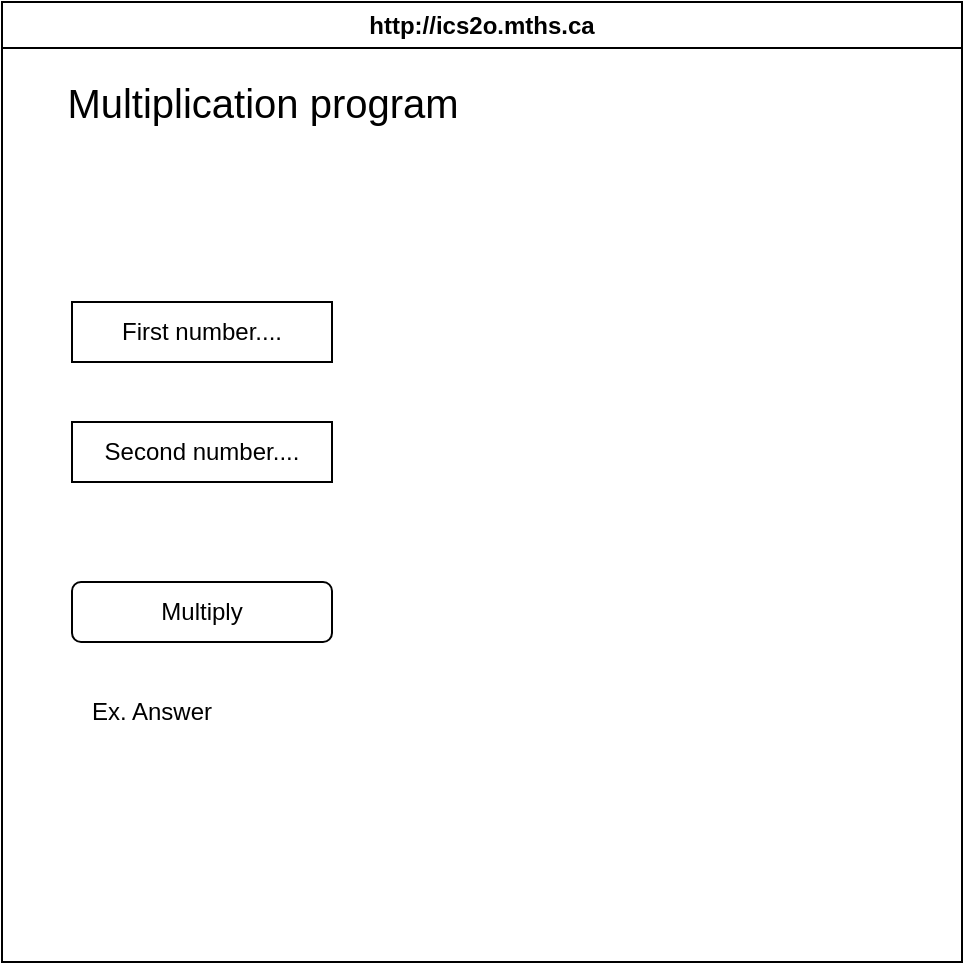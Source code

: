 <mxfile>
    <diagram id="HIP3nbAZw_EuaXWnEj3U" name="Page-1">
        <mxGraphModel dx="606" dy="562" grid="1" gridSize="10" guides="1" tooltips="1" connect="1" arrows="1" fold="1" page="1" pageScale="1" pageWidth="850" pageHeight="1100" math="0" shadow="0">
            <root>
                <mxCell id="0"/>
                <mxCell id="1" parent="0"/>
                <mxCell id="7" value="http://ics2o.mths.ca" style="swimlane;whiteSpace=wrap;html=1;" parent="1" vertex="1">
                    <mxGeometry x="20" y="10" width="480" height="480" as="geometry"/>
                </mxCell>
                <mxCell id="9" value="First number...." style="rounded=0;whiteSpace=wrap;html=1;" parent="7" vertex="1">
                    <mxGeometry x="35" y="150" width="130" height="30" as="geometry"/>
                </mxCell>
                <mxCell id="11" value="Second number...." style="rounded=0;whiteSpace=wrap;html=1;" parent="7" vertex="1">
                    <mxGeometry x="35" y="210" width="130" height="30" as="geometry"/>
                </mxCell>
                <mxCell id="13" value="Multiply" style="rounded=1;whiteSpace=wrap;html=1;" parent="7" vertex="1">
                    <mxGeometry x="35" y="290" width="130" height="30" as="geometry"/>
                </mxCell>
                <mxCell id="14" value="Ex. Answer" style="text;html=1;strokeColor=none;fillColor=none;align=center;verticalAlign=middle;whiteSpace=wrap;rounded=0;" parent="7" vertex="1">
                    <mxGeometry x="40" y="340" width="70" height="30" as="geometry"/>
                </mxCell>
                <mxCell id="15" value="Multiplication program" style="text;html=1;align=center;verticalAlign=middle;resizable=0;points=[];autosize=1;strokeColor=none;fillColor=none;fontSize=20;" vertex="1" parent="7">
                    <mxGeometry x="20" y="30" width="220" height="40" as="geometry"/>
                </mxCell>
            </root>
        </mxGraphModel>
    </diagram>
</mxfile>